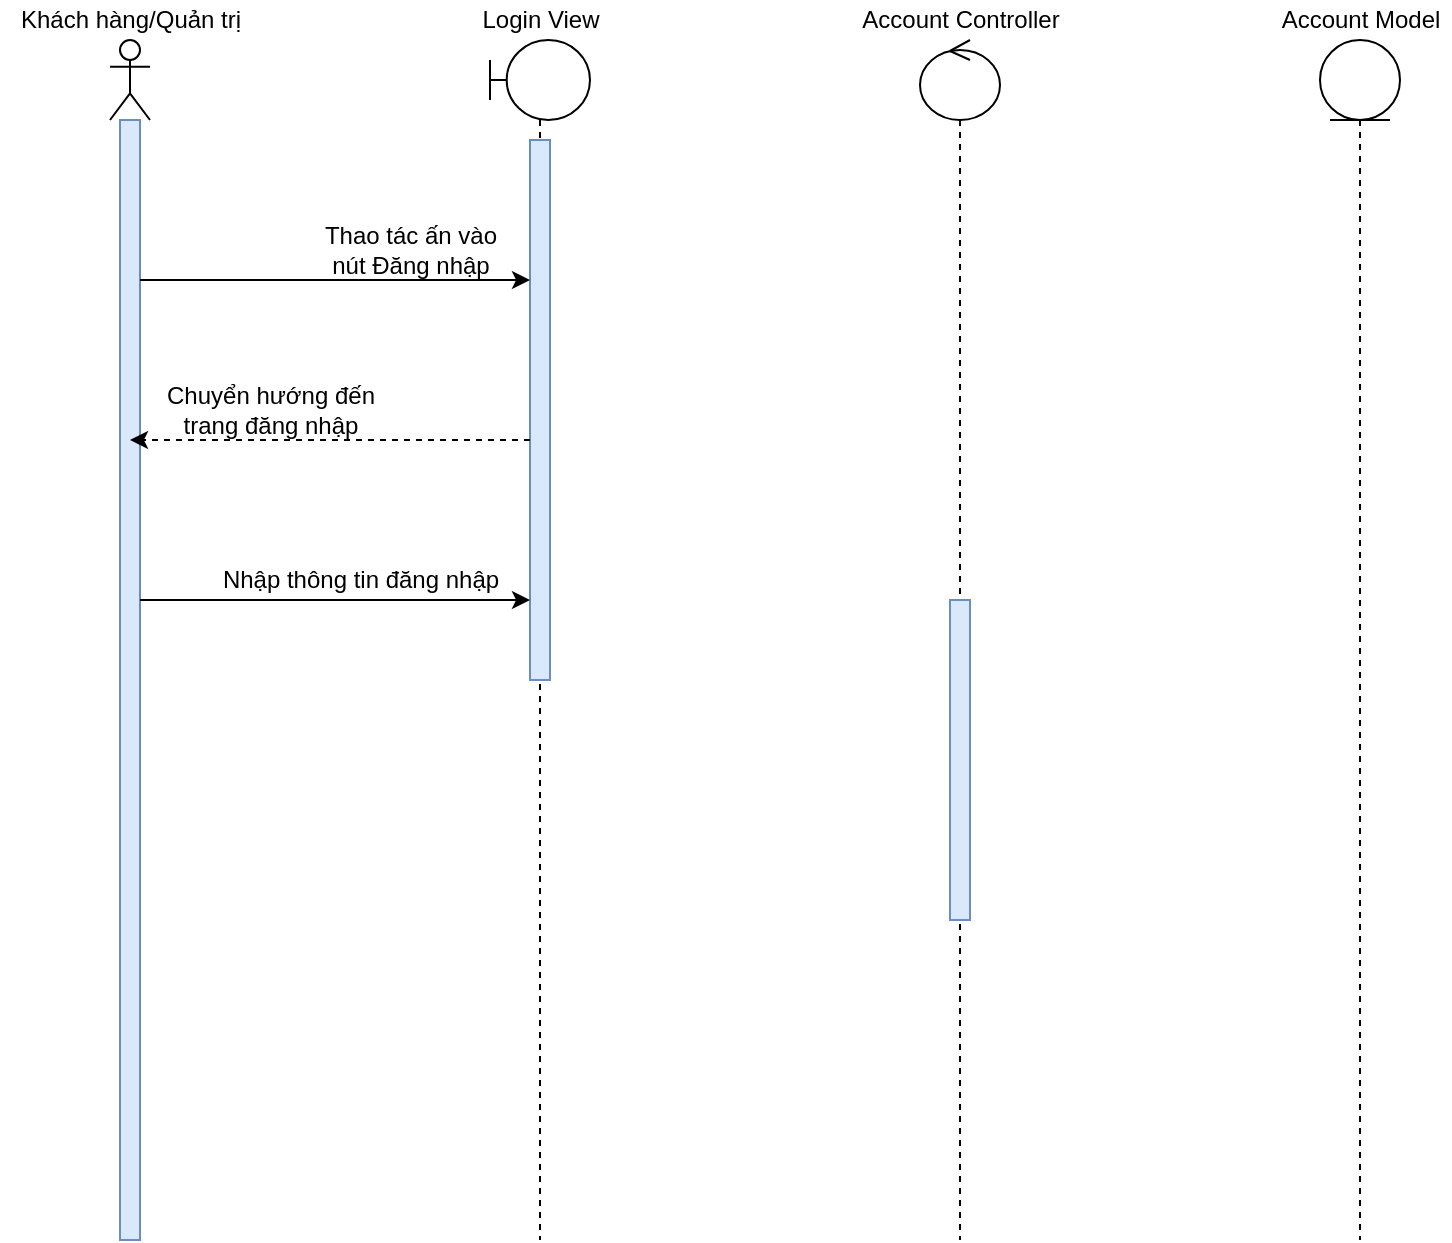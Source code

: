 <mxfile version="16.5.1" type="device"><diagram id="u0hKsZXPfIuquh2E1AJ1" name="Page-1"><mxGraphModel dx="1093" dy="725" grid="1" gridSize="10" guides="1" tooltips="1" connect="1" arrows="1" fold="1" page="1" pageScale="1" pageWidth="850" pageHeight="1100" math="0" shadow="0"><root><mxCell id="0"/><mxCell id="1" parent="0"/><mxCell id="pRtw61TDTWOGneY2pAEU-13" value="" style="shape=umlLifeline;participant=umlActor;perimeter=lifelinePerimeter;whiteSpace=wrap;html=1;container=1;collapsible=0;recursiveResize=0;verticalAlign=top;spacingTop=36;outlineConnect=0;" parent="1" vertex="1"><mxGeometry x="130" y="280" width="20" height="600" as="geometry"/></mxCell><mxCell id="eI_1PF2VvxfxwendwTuX-1" value="" style="html=1;points=[];perimeter=orthogonalPerimeter;fillColor=#dae8fc;strokeColor=#6c8ebf;" vertex="1" parent="pRtw61TDTWOGneY2pAEU-13"><mxGeometry x="5" y="40" width="10" height="560" as="geometry"/></mxCell><mxCell id="pRtw61TDTWOGneY2pAEU-19" value="Khách hàng/Quản trị" style="text;html=1;align=center;verticalAlign=middle;resizable=0;points=[];autosize=1;strokeColor=none;fillColor=none;" parent="1" vertex="1"><mxGeometry x="75" y="260" width="130" height="20" as="geometry"/></mxCell><mxCell id="pRtw61TDTWOGneY2pAEU-20" value="" style="shape=umlLifeline;participant=umlBoundary;perimeter=lifelinePerimeter;whiteSpace=wrap;html=1;container=1;collapsible=0;recursiveResize=0;verticalAlign=top;spacingTop=36;outlineConnect=0;" parent="1" vertex="1"><mxGeometry x="320" y="280" width="50" height="600" as="geometry"/></mxCell><mxCell id="eI_1PF2VvxfxwendwTuX-2" value="" style="html=1;points=[];perimeter=orthogonalPerimeter;fillColor=#dae8fc;strokeColor=#6c8ebf;" vertex="1" parent="pRtw61TDTWOGneY2pAEU-20"><mxGeometry x="20" y="50" width="10" height="270" as="geometry"/></mxCell><mxCell id="pRtw61TDTWOGneY2pAEU-22" value="" style="shape=umlLifeline;participant=umlControl;perimeter=lifelinePerimeter;whiteSpace=wrap;html=1;container=1;collapsible=0;recursiveResize=0;verticalAlign=top;spacingTop=36;outlineConnect=0;" parent="1" vertex="1"><mxGeometry x="535" y="280" width="40" height="600" as="geometry"/></mxCell><mxCell id="eI_1PF2VvxfxwendwTuX-12" value="" style="html=1;points=[];perimeter=orthogonalPerimeter;fillColor=#dae8fc;strokeColor=#6c8ebf;" vertex="1" parent="pRtw61TDTWOGneY2pAEU-22"><mxGeometry x="15" y="280" width="10" height="160" as="geometry"/></mxCell><mxCell id="pRtw61TDTWOGneY2pAEU-23" value="Login View" style="text;html=1;align=center;verticalAlign=middle;resizable=0;points=[];autosize=1;strokeColor=none;fillColor=none;" parent="1" vertex="1"><mxGeometry x="310" y="260" width="70" height="20" as="geometry"/></mxCell><mxCell id="pRtw61TDTWOGneY2pAEU-24" value="Account Controller" style="text;html=1;align=center;verticalAlign=middle;resizable=0;points=[];autosize=1;strokeColor=none;fillColor=none;" parent="1" vertex="1"><mxGeometry x="500" y="260" width="110" height="20" as="geometry"/></mxCell><mxCell id="pRtw61TDTWOGneY2pAEU-40" value="" style="shape=umlLifeline;participant=umlEntity;perimeter=lifelinePerimeter;whiteSpace=wrap;html=1;container=1;collapsible=0;recursiveResize=0;verticalAlign=top;spacingTop=36;outlineConnect=0;" parent="1" vertex="1"><mxGeometry x="735" y="280" width="40" height="600" as="geometry"/></mxCell><mxCell id="pRtw61TDTWOGneY2pAEU-41" value="Account Model" style="text;html=1;align=center;verticalAlign=middle;resizable=0;points=[];autosize=1;strokeColor=none;fillColor=none;" parent="1" vertex="1"><mxGeometry x="710" y="260" width="90" height="20" as="geometry"/></mxCell><mxCell id="eI_1PF2VvxfxwendwTuX-3" style="edgeStyle=orthogonalEdgeStyle;rounded=0;orthogonalLoop=1;jettySize=auto;html=1;" edge="1" parent="1" source="eI_1PF2VvxfxwendwTuX-1" target="eI_1PF2VvxfxwendwTuX-2"><mxGeometry relative="1" as="geometry"><Array as="points"><mxPoint x="190" y="400"/><mxPoint x="190" y="400"/></Array></mxGeometry></mxCell><mxCell id="eI_1PF2VvxfxwendwTuX-4" value="Thao tác ấn vào &lt;br&gt;nút Đăng nhập" style="text;html=1;align=center;verticalAlign=middle;resizable=0;points=[];autosize=1;strokeColor=none;fillColor=none;" vertex="1" parent="1"><mxGeometry x="230" y="370" width="100" height="30" as="geometry"/></mxCell><mxCell id="eI_1PF2VvxfxwendwTuX-5" style="edgeStyle=orthogonalEdgeStyle;rounded=0;orthogonalLoop=1;jettySize=auto;html=1;dashed=1;" edge="1" parent="1" source="eI_1PF2VvxfxwendwTuX-2" target="pRtw61TDTWOGneY2pAEU-13"><mxGeometry relative="1" as="geometry"><Array as="points"><mxPoint x="240" y="480"/><mxPoint x="240" y="480"/></Array></mxGeometry></mxCell><mxCell id="eI_1PF2VvxfxwendwTuX-6" value="Chuyển hướng đến &lt;br&gt;trang đăng nhập" style="text;html=1;align=center;verticalAlign=middle;resizable=0;points=[];autosize=1;strokeColor=none;fillColor=none;" vertex="1" parent="1"><mxGeometry x="150" y="450" width="120" height="30" as="geometry"/></mxCell><mxCell id="eI_1PF2VvxfxwendwTuX-8" style="edgeStyle=orthogonalEdgeStyle;rounded=0;orthogonalLoop=1;jettySize=auto;html=1;" edge="1" parent="1" source="eI_1PF2VvxfxwendwTuX-1" target="eI_1PF2VvxfxwendwTuX-2"><mxGeometry relative="1" as="geometry"><mxPoint x="155" y="410.0" as="sourcePoint"/><mxPoint x="350" y="410.0" as="targetPoint"/><Array as="points"><mxPoint x="240" y="560"/><mxPoint x="240" y="560"/></Array></mxGeometry></mxCell><mxCell id="eI_1PF2VvxfxwendwTuX-9" value="Nhập thông tin đăng nhập" style="text;html=1;align=center;verticalAlign=middle;resizable=0;points=[];autosize=1;strokeColor=none;fillColor=none;" vertex="1" parent="1"><mxGeometry x="180" y="540" width="150" height="20" as="geometry"/></mxCell></root></mxGraphModel></diagram></mxfile>